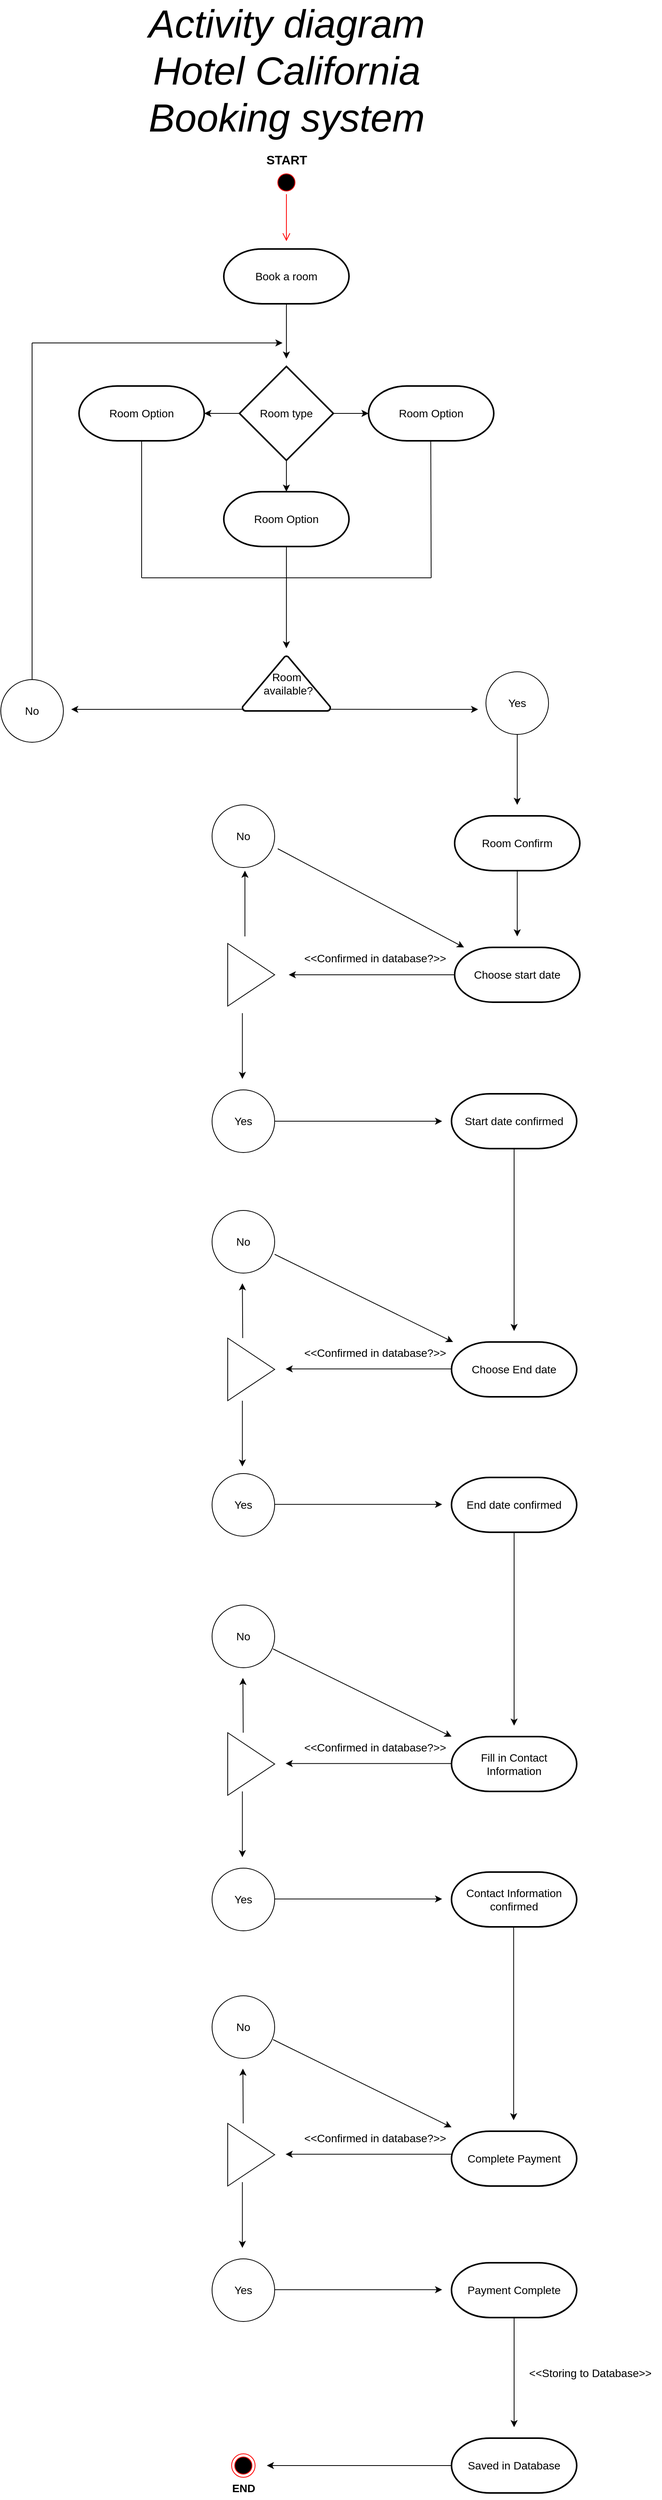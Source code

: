 <mxfile version="13.1.12"><diagram id="TKrbRZtK32vudvjhVAwU" name="Page-1"><mxGraphModel dx="2370" dy="1270" grid="1" gridSize="14" guides="1" tooltips="1" connect="1" arrows="1" fold="1" page="1" pageScale="1" pageWidth="827" pageHeight="1169" math="0" shadow="0"><root><mxCell id="0"/><mxCell id="1" parent="0"/><mxCell id="PyodRSVcLhtaq1fbMmun-1" value="&lt;font style=&quot;font-size: 50px&quot;&gt;&lt;i&gt;Activity diagram&lt;br&gt;Hotel California&lt;br&gt;Booking system&lt;br&gt;&lt;/i&gt;&lt;/font&gt;" style="text;html=1;align=center;verticalAlign=middle;resizable=0;points=[];autosize=1;" vertex="1" parent="1"><mxGeometry x="256" y="70" width="378" height="84" as="geometry"/></mxCell><mxCell id="PyodRSVcLhtaq1fbMmun-2" value="" style="ellipse;html=1;shape=startState;fillColor=#000000;strokeColor=#ff0000;" vertex="1" parent="1"><mxGeometry x="430" y="240" width="30" height="30" as="geometry"/></mxCell><mxCell id="PyodRSVcLhtaq1fbMmun-3" value="" style="edgeStyle=orthogonalEdgeStyle;html=1;verticalAlign=bottom;endArrow=open;endSize=8;strokeColor=#ff0000;" edge="1" source="PyodRSVcLhtaq1fbMmun-2" parent="1"><mxGeometry relative="1" as="geometry"><mxPoint x="445" y="330" as="targetPoint"/></mxGeometry></mxCell><mxCell id="PyodRSVcLhtaq1fbMmun-6" value="&lt;font style=&quot;font-size: 14px&quot;&gt;Book a room&lt;/font&gt;" style="strokeWidth=2;html=1;shape=mxgraph.flowchart.terminator;whiteSpace=wrap;" vertex="1" parent="1"><mxGeometry x="365" y="340" width="160" height="70" as="geometry"/></mxCell><mxCell id="PyodRSVcLhtaq1fbMmun-7" value="&lt;font style=&quot;font-size: 14px&quot;&gt;Room type&lt;/font&gt;" style="strokeWidth=2;html=1;shape=mxgraph.flowchart.decision;whiteSpace=wrap;" vertex="1" parent="1"><mxGeometry x="385" y="490" width="120" height="120" as="geometry"/></mxCell><mxCell id="PyodRSVcLhtaq1fbMmun-9" value="" style="endArrow=classic;html=1;exitX=0.5;exitY=1;exitDx=0;exitDy=0;exitPerimeter=0;" edge="1" parent="1" source="PyodRSVcLhtaq1fbMmun-6"><mxGeometry width="50" height="50" relative="1" as="geometry"><mxPoint x="390" y="540" as="sourcePoint"/><mxPoint x="445" y="480" as="targetPoint"/></mxGeometry></mxCell><mxCell id="PyodRSVcLhtaq1fbMmun-12" value="&lt;font style=&quot;font-size: 14px&quot;&gt;Room Option&lt;/font&gt;" style="strokeWidth=2;html=1;shape=mxgraph.flowchart.terminator;whiteSpace=wrap;" vertex="1" parent="1"><mxGeometry x="365" y="650" width="160" height="70" as="geometry"/></mxCell><mxCell id="PyodRSVcLhtaq1fbMmun-13" value="&lt;font style=&quot;font-size: 14px&quot;&gt;Room Option&lt;/font&gt;" style="strokeWidth=2;html=1;shape=mxgraph.flowchart.terminator;whiteSpace=wrap;" vertex="1" parent="1"><mxGeometry x="180" y="515" width="160" height="70" as="geometry"/></mxCell><mxCell id="PyodRSVcLhtaq1fbMmun-14" value="&lt;font style=&quot;font-size: 14px&quot;&gt;Room Option&lt;/font&gt;" style="strokeWidth=2;html=1;shape=mxgraph.flowchart.terminator;whiteSpace=wrap;" vertex="1" parent="1"><mxGeometry x="550" y="515" width="160" height="70" as="geometry"/></mxCell><mxCell id="PyodRSVcLhtaq1fbMmun-15" value="" style="endArrow=classic;html=1;exitX=0.5;exitY=1;exitDx=0;exitDy=0;exitPerimeter=0;entryX=0.5;entryY=0;entryDx=0;entryDy=0;entryPerimeter=0;" edge="1" parent="1" source="PyodRSVcLhtaq1fbMmun-7" target="PyodRSVcLhtaq1fbMmun-12"><mxGeometry width="50" height="50" relative="1" as="geometry"><mxPoint x="390" y="810" as="sourcePoint"/><mxPoint x="440" y="760" as="targetPoint"/></mxGeometry></mxCell><mxCell id="PyodRSVcLhtaq1fbMmun-17" value="" style="endArrow=none;html=1;exitX=0.5;exitY=1;exitDx=0;exitDy=0;exitPerimeter=0;" edge="1" parent="1" source="PyodRSVcLhtaq1fbMmun-13"><mxGeometry width="50" height="50" relative="1" as="geometry"><mxPoint x="390" y="810" as="sourcePoint"/><mxPoint x="260" y="760" as="targetPoint"/></mxGeometry></mxCell><mxCell id="PyodRSVcLhtaq1fbMmun-18" value="" style="endArrow=none;html=1;exitX=0.5;exitY=1;exitDx=0;exitDy=0;exitPerimeter=0;" edge="1" parent="1"><mxGeometry width="50" height="50" relative="1" as="geometry"><mxPoint x="629.5" y="585" as="sourcePoint"/><mxPoint x="630" y="760" as="targetPoint"/></mxGeometry></mxCell><mxCell id="PyodRSVcLhtaq1fbMmun-19" value="" style="endArrow=none;html=1;" edge="1" parent="1"><mxGeometry width="50" height="50" relative="1" as="geometry"><mxPoint x="260" y="760" as="sourcePoint"/><mxPoint x="440" y="760" as="targetPoint"/></mxGeometry></mxCell><mxCell id="PyodRSVcLhtaq1fbMmun-20" value="" style="endArrow=none;html=1;" edge="1" parent="1"><mxGeometry width="50" height="50" relative="1" as="geometry"><mxPoint x="440" y="760" as="sourcePoint"/><mxPoint x="630" y="760" as="targetPoint"/></mxGeometry></mxCell><mxCell id="PyodRSVcLhtaq1fbMmun-21" value="" style="endArrow=classic;html=1;exitX=0.5;exitY=1;exitDx=0;exitDy=0;exitPerimeter=0;" edge="1" parent="1" source="PyodRSVcLhtaq1fbMmun-12"><mxGeometry width="50" height="50" relative="1" as="geometry"><mxPoint x="430" y="820" as="sourcePoint"/><mxPoint x="445" y="850" as="targetPoint"/></mxGeometry></mxCell><mxCell id="PyodRSVcLhtaq1fbMmun-22" value="" style="endArrow=classic;html=1;exitX=1;exitY=0.5;exitDx=0;exitDy=0;exitPerimeter=0;entryX=0;entryY=0.5;entryDx=0;entryDy=0;entryPerimeter=0;" edge="1" parent="1" source="PyodRSVcLhtaq1fbMmun-7" target="PyodRSVcLhtaq1fbMmun-14"><mxGeometry width="50" height="50" relative="1" as="geometry"><mxPoint x="430" y="820" as="sourcePoint"/><mxPoint x="480" y="770" as="targetPoint"/></mxGeometry></mxCell><mxCell id="PyodRSVcLhtaq1fbMmun-23" value="" style="endArrow=classic;html=1;exitX=0;exitY=0.5;exitDx=0;exitDy=0;exitPerimeter=0;entryX=1;entryY=0.5;entryDx=0;entryDy=0;entryPerimeter=0;" edge="1" parent="1" source="PyodRSVcLhtaq1fbMmun-7" target="PyodRSVcLhtaq1fbMmun-13"><mxGeometry width="50" height="50" relative="1" as="geometry"><mxPoint x="430" y="820" as="sourcePoint"/><mxPoint x="480" y="770" as="targetPoint"/></mxGeometry></mxCell><mxCell id="PyodRSVcLhtaq1fbMmun-24" value="&lt;font style=&quot;font-size: 14px&quot;&gt;Room Confirm&lt;/font&gt;" style="strokeWidth=2;html=1;shape=mxgraph.flowchart.terminator;whiteSpace=wrap;" vertex="1" parent="1"><mxGeometry x="660" y="1064" width="160" height="70" as="geometry"/></mxCell><mxCell id="PyodRSVcLhtaq1fbMmun-27" value="&lt;font style=&quot;font-size: 14px&quot;&gt;Room&lt;br&gt;&amp;nbsp;available&lt;/font&gt;&lt;font style=&quot;font-size: 14px&quot;&gt;?&lt;/font&gt;" style="strokeWidth=2;html=1;shape=mxgraph.flowchart.extract_or_measurement;whiteSpace=wrap;" vertex="1" parent="1"><mxGeometry x="388.75" y="860" width="112.5" height="70" as="geometry"/></mxCell><mxCell id="PyodRSVcLhtaq1fbMmun-28" value="&lt;font style=&quot;font-size: 14px&quot;&gt;No&lt;/font&gt;" style="ellipse;whiteSpace=wrap;html=1;aspect=fixed;" vertex="1" parent="1"><mxGeometry x="80" y="890" width="80" height="80" as="geometry"/></mxCell><mxCell id="PyodRSVcLhtaq1fbMmun-29" value="" style="endArrow=classic;html=1;exitX=0.01;exitY=0.97;exitDx=0;exitDy=0;exitPerimeter=0;" edge="1" parent="1" source="PyodRSVcLhtaq1fbMmun-27"><mxGeometry width="50" height="50" relative="1" as="geometry"><mxPoint x="430" y="810" as="sourcePoint"/><mxPoint x="170" y="928" as="targetPoint"/></mxGeometry></mxCell><mxCell id="PyodRSVcLhtaq1fbMmun-30" value="" style="endArrow=none;html=1;exitX=0.5;exitY=0;exitDx=0;exitDy=0;" edge="1" parent="1" source="PyodRSVcLhtaq1fbMmun-28"><mxGeometry width="50" height="50" relative="1" as="geometry"><mxPoint x="430" y="810" as="sourcePoint"/><mxPoint x="120" y="460" as="targetPoint"/></mxGeometry></mxCell><mxCell id="PyodRSVcLhtaq1fbMmun-32" value="" style="endArrow=classic;html=1;" edge="1" parent="1"><mxGeometry width="50" height="50" relative="1" as="geometry"><mxPoint x="120" y="460" as="sourcePoint"/><mxPoint x="440" y="460" as="targetPoint"/></mxGeometry></mxCell><mxCell id="PyodRSVcLhtaq1fbMmun-35" value="&lt;font style=&quot;font-size: 14px&quot;&gt;Yes&lt;/font&gt;" style="ellipse;whiteSpace=wrap;html=1;aspect=fixed;" vertex="1" parent="1"><mxGeometry x="700" y="880" width="80" height="80" as="geometry"/></mxCell><mxCell id="PyodRSVcLhtaq1fbMmun-36" value="" style="endArrow=classic;html=1;exitX=0.99;exitY=0.97;exitDx=0;exitDy=0;exitPerimeter=0;" edge="1" parent="1" source="PyodRSVcLhtaq1fbMmun-27"><mxGeometry width="50" height="50" relative="1" as="geometry"><mxPoint x="430" y="810" as="sourcePoint"/><mxPoint x="690" y="928" as="targetPoint"/></mxGeometry></mxCell><mxCell id="PyodRSVcLhtaq1fbMmun-37" value="" style="endArrow=classic;html=1;exitX=0.5;exitY=1;exitDx=0;exitDy=0;" edge="1" parent="1" source="PyodRSVcLhtaq1fbMmun-35"><mxGeometry width="50" height="50" relative="1" as="geometry"><mxPoint x="434" y="974" as="sourcePoint"/><mxPoint x="740" y="1050" as="targetPoint"/></mxGeometry></mxCell><mxCell id="PyodRSVcLhtaq1fbMmun-41" value="&lt;font style=&quot;font-size: 14px&quot;&gt;Choose start date&lt;/font&gt;" style="strokeWidth=2;html=1;shape=mxgraph.flowchart.terminator;whiteSpace=wrap;" vertex="1" parent="1"><mxGeometry x="660" y="1232" width="160" height="70" as="geometry"/></mxCell><mxCell id="PyodRSVcLhtaq1fbMmun-42" value="" style="endArrow=classic;html=1;exitX=0.5;exitY=1;exitDx=0;exitDy=0;exitPerimeter=0;" edge="1" parent="1" source="PyodRSVcLhtaq1fbMmun-24"><mxGeometry width="50" height="50" relative="1" as="geometry"><mxPoint x="840" y="1212" as="sourcePoint"/><mxPoint x="740" y="1218" as="targetPoint"/></mxGeometry></mxCell><mxCell id="PyodRSVcLhtaq1fbMmun-44" value="" style="endArrow=classic;html=1;exitX=0;exitY=0.5;exitDx=0;exitDy=0;exitPerimeter=0;" edge="1" parent="1" source="PyodRSVcLhtaq1fbMmun-41"><mxGeometry width="50" height="50" relative="1" as="geometry"><mxPoint x="840" y="1366" as="sourcePoint"/><mxPoint x="448" y="1267" as="targetPoint"/></mxGeometry></mxCell><mxCell id="PyodRSVcLhtaq1fbMmun-45" value="&lt;font style=&quot;font-size: 14px&quot;&gt;&amp;lt;&amp;lt;Confirmed in database?&amp;gt;&amp;gt;&lt;/font&gt;" style="text;html=1;align=center;verticalAlign=middle;resizable=0;points=[];autosize=1;" vertex="1" parent="1"><mxGeometry x="460" y="1232" width="196" height="28" as="geometry"/></mxCell><mxCell id="PyodRSVcLhtaq1fbMmun-46" value="" style="triangle;whiteSpace=wrap;html=1;" vertex="1" parent="1"><mxGeometry x="370" y="1227" width="60" height="80" as="geometry"/></mxCell><mxCell id="PyodRSVcLhtaq1fbMmun-48" value="&lt;font style=&quot;font-size: 14px&quot;&gt;No&lt;/font&gt;" style="ellipse;whiteSpace=wrap;html=1;aspect=fixed;" vertex="1" parent="1"><mxGeometry x="350" y="1050" width="80" height="80" as="geometry"/></mxCell><mxCell id="PyodRSVcLhtaq1fbMmun-49" value="" style="endArrow=classic;html=1;" edge="1" parent="1"><mxGeometry width="50" height="50" relative="1" as="geometry"><mxPoint x="392" y="1218" as="sourcePoint"/><mxPoint x="392" y="1134" as="targetPoint"/></mxGeometry></mxCell><mxCell id="PyodRSVcLhtaq1fbMmun-50" value="" style="endArrow=classic;html=1;exitX=1.05;exitY=0.7;exitDx=0;exitDy=0;exitPerimeter=0;entryX=0.075;entryY=0;entryDx=0;entryDy=0;entryPerimeter=0;" edge="1" parent="1" source="PyodRSVcLhtaq1fbMmun-48" target="PyodRSVcLhtaq1fbMmun-41"><mxGeometry width="50" height="50" relative="1" as="geometry"><mxPoint x="840" y="1212" as="sourcePoint"/><mxPoint x="890" y="1162" as="targetPoint"/></mxGeometry></mxCell><mxCell id="PyodRSVcLhtaq1fbMmun-51" value="" style="endArrow=classic;html=1;" edge="1" parent="1"><mxGeometry width="50" height="50" relative="1" as="geometry"><mxPoint x="388.75" y="1316" as="sourcePoint"/><mxPoint x="388.75" y="1400" as="targetPoint"/></mxGeometry></mxCell><mxCell id="PyodRSVcLhtaq1fbMmun-52" value="&lt;font style=&quot;font-size: 14px&quot;&gt;Yes&lt;/font&gt;" style="ellipse;whiteSpace=wrap;html=1;aspect=fixed;" vertex="1" parent="1"><mxGeometry x="350" y="1414" width="80" height="80" as="geometry"/></mxCell><mxCell id="PyodRSVcLhtaq1fbMmun-53" value="" style="endArrow=classic;html=1;exitX=1;exitY=0.5;exitDx=0;exitDy=0;" edge="1" parent="1" source="PyodRSVcLhtaq1fbMmun-52"><mxGeometry width="50" height="50" relative="1" as="geometry"><mxPoint x="840" y="1366" as="sourcePoint"/><mxPoint x="644" y="1454" as="targetPoint"/></mxGeometry></mxCell><mxCell id="PyodRSVcLhtaq1fbMmun-54" value="&lt;font style=&quot;font-size: 14px&quot;&gt;Start date confirmed&lt;/font&gt;" style="strokeWidth=2;html=1;shape=mxgraph.flowchart.terminator;whiteSpace=wrap;" vertex="1" parent="1"><mxGeometry x="656" y="1419" width="160" height="70" as="geometry"/></mxCell><mxCell id="PyodRSVcLhtaq1fbMmun-55" value="&lt;font style=&quot;font-size: 14px&quot;&gt;Choose End date&lt;/font&gt;" style="strokeWidth=2;html=1;shape=mxgraph.flowchart.terminator;whiteSpace=wrap;" vertex="1" parent="1"><mxGeometry x="656" y="1736" width="160" height="70" as="geometry"/></mxCell><mxCell id="PyodRSVcLhtaq1fbMmun-56" value="" style="endArrow=classic;html=1;exitX=0.5;exitY=1;exitDx=0;exitDy=0;exitPerimeter=0;" edge="1" parent="1" source="PyodRSVcLhtaq1fbMmun-54"><mxGeometry width="50" height="50" relative="1" as="geometry"><mxPoint x="840" y="1534" as="sourcePoint"/><mxPoint x="736" y="1722" as="targetPoint"/></mxGeometry></mxCell><mxCell id="PyodRSVcLhtaq1fbMmun-57" value="" style="endArrow=classic;html=1;exitX=0;exitY=0.5;exitDx=0;exitDy=0;exitPerimeter=0;" edge="1" parent="1"><mxGeometry width="50" height="50" relative="1" as="geometry"><mxPoint x="656" y="1770.41" as="sourcePoint"/><mxPoint x="444" y="1770.41" as="targetPoint"/></mxGeometry></mxCell><mxCell id="PyodRSVcLhtaq1fbMmun-58" value="&lt;font style=&quot;font-size: 14px&quot;&gt;&amp;lt;&amp;lt;Confirmed in database?&amp;gt;&amp;gt;&lt;/font&gt;" style="text;html=1;align=center;verticalAlign=middle;resizable=0;points=[];autosize=1;" vertex="1" parent="1"><mxGeometry x="460" y="1736" width="196" height="28" as="geometry"/></mxCell><mxCell id="PyodRSVcLhtaq1fbMmun-59" value="" style="triangle;whiteSpace=wrap;html=1;" vertex="1" parent="1"><mxGeometry x="370" y="1731" width="60" height="80" as="geometry"/></mxCell><mxCell id="PyodRSVcLhtaq1fbMmun-60" value="" style="endArrow=classic;html=1;" edge="1" parent="1"><mxGeometry width="50" height="50" relative="1" as="geometry"><mxPoint x="389.16" y="1731" as="sourcePoint"/><mxPoint x="388.75" y="1661" as="targetPoint"/></mxGeometry></mxCell><mxCell id="PyodRSVcLhtaq1fbMmun-61" value="&lt;font style=&quot;font-size: 14px&quot;&gt;No&lt;/font&gt;" style="ellipse;whiteSpace=wrap;html=1;aspect=fixed;" vertex="1" parent="1"><mxGeometry x="350" y="1568" width="80" height="80" as="geometry"/></mxCell><mxCell id="PyodRSVcLhtaq1fbMmun-62" value="" style="endArrow=classic;html=1;exitX=1.05;exitY=0.7;exitDx=0;exitDy=0;exitPerimeter=0;" edge="1" parent="1"><mxGeometry width="50" height="50" relative="1" as="geometry"><mxPoint x="430" y="1624.0" as="sourcePoint"/><mxPoint x="658" y="1736" as="targetPoint"/></mxGeometry></mxCell><mxCell id="PyodRSVcLhtaq1fbMmun-63" value="" style="endArrow=classic;html=1;" edge="1" parent="1"><mxGeometry width="50" height="50" relative="1" as="geometry"><mxPoint x="388.75" y="1811" as="sourcePoint"/><mxPoint x="388.75" y="1895" as="targetPoint"/></mxGeometry></mxCell><mxCell id="PyodRSVcLhtaq1fbMmun-64" value="&lt;font style=&quot;font-size: 14px&quot;&gt;Yes&lt;/font&gt;" style="ellipse;whiteSpace=wrap;html=1;aspect=fixed;" vertex="1" parent="1"><mxGeometry x="350" y="1904" width="80" height="80" as="geometry"/></mxCell><mxCell id="PyodRSVcLhtaq1fbMmun-65" value="" style="endArrow=classic;html=1;exitX=1;exitY=0.5;exitDx=0;exitDy=0;" edge="1" parent="1"><mxGeometry width="50" height="50" relative="1" as="geometry"><mxPoint x="430.0" y="1943.41" as="sourcePoint"/><mxPoint x="644" y="1943.41" as="targetPoint"/></mxGeometry></mxCell><mxCell id="PyodRSVcLhtaq1fbMmun-66" value="&lt;font style=&quot;font-size: 14px&quot;&gt;End date confirmed&lt;/font&gt;" style="strokeWidth=2;html=1;shape=mxgraph.flowchart.terminator;whiteSpace=wrap;" vertex="1" parent="1"><mxGeometry x="656" y="1909" width="160" height="70" as="geometry"/></mxCell><mxCell id="PyodRSVcLhtaq1fbMmun-67" value="&lt;font style=&quot;font-size: 14px&quot;&gt;Fill in Contact&lt;br&gt;Information&lt;/font&gt;" style="strokeWidth=2;html=1;shape=mxgraph.flowchart.terminator;whiteSpace=wrap;" vertex="1" parent="1"><mxGeometry x="656" y="2240" width="160" height="70" as="geometry"/></mxCell><mxCell id="PyodRSVcLhtaq1fbMmun-68" value="" style="endArrow=classic;html=1;exitX=0.5;exitY=1;exitDx=0;exitDy=0;exitPerimeter=0;" edge="1" parent="1" source="PyodRSVcLhtaq1fbMmun-66"><mxGeometry width="50" height="50" relative="1" as="geometry"><mxPoint x="658" y="2108" as="sourcePoint"/><mxPoint x="736" y="2226" as="targetPoint"/></mxGeometry></mxCell><mxCell id="PyodRSVcLhtaq1fbMmun-69" value="" style="endArrow=classic;html=1;exitX=0;exitY=0.5;exitDx=0;exitDy=0;exitPerimeter=0;" edge="1" parent="1"><mxGeometry width="50" height="50" relative="1" as="geometry"><mxPoint x="656" y="2274.41" as="sourcePoint"/><mxPoint x="444" y="2274.41" as="targetPoint"/></mxGeometry></mxCell><mxCell id="PyodRSVcLhtaq1fbMmun-70" value="&lt;font style=&quot;font-size: 14px&quot;&gt;&amp;lt;&amp;lt;Confirmed in database?&amp;gt;&amp;gt;&lt;/font&gt;" style="text;html=1;align=center;verticalAlign=middle;resizable=0;points=[];autosize=1;" vertex="1" parent="1"><mxGeometry x="460" y="2240" width="196" height="28" as="geometry"/></mxCell><mxCell id="PyodRSVcLhtaq1fbMmun-71" value="" style="triangle;whiteSpace=wrap;html=1;" vertex="1" parent="1"><mxGeometry x="370" y="2235" width="60" height="80" as="geometry"/></mxCell><mxCell id="PyodRSVcLhtaq1fbMmun-72" value="" style="endArrow=classic;html=1;" edge="1" parent="1"><mxGeometry width="50" height="50" relative="1" as="geometry"><mxPoint x="389.82" y="2235" as="sourcePoint"/><mxPoint x="389.41" y="2165" as="targetPoint"/></mxGeometry></mxCell><mxCell id="PyodRSVcLhtaq1fbMmun-73" value="" style="endArrow=classic;html=1;" edge="1" parent="1"><mxGeometry width="50" height="50" relative="1" as="geometry"><mxPoint x="388.75" y="2310" as="sourcePoint"/><mxPoint x="388.75" y="2394" as="targetPoint"/></mxGeometry></mxCell><mxCell id="PyodRSVcLhtaq1fbMmun-74" value="&lt;font style=&quot;font-size: 14px&quot;&gt;No&lt;/font&gt;" style="ellipse;whiteSpace=wrap;html=1;aspect=fixed;" vertex="1" parent="1"><mxGeometry x="350" y="2072" width="80" height="80" as="geometry"/></mxCell><mxCell id="PyodRSVcLhtaq1fbMmun-75" value="" style="endArrow=classic;html=1;exitX=1.05;exitY=0.7;exitDx=0;exitDy=0;exitPerimeter=0;" edge="1" parent="1"><mxGeometry width="50" height="50" relative="1" as="geometry"><mxPoint x="428" y="2128" as="sourcePoint"/><mxPoint x="656" y="2240" as="targetPoint"/></mxGeometry></mxCell><mxCell id="PyodRSVcLhtaq1fbMmun-76" value="&lt;font style=&quot;font-size: 14px&quot;&gt;Yes&lt;/font&gt;" style="ellipse;whiteSpace=wrap;html=1;aspect=fixed;" vertex="1" parent="1"><mxGeometry x="350" y="2408" width="80" height="80" as="geometry"/></mxCell><mxCell id="PyodRSVcLhtaq1fbMmun-78" value="" style="endArrow=classic;html=1;exitX=1;exitY=0.5;exitDx=0;exitDy=0;" edge="1" parent="1"><mxGeometry width="50" height="50" relative="1" as="geometry"><mxPoint x="430.0" y="2447.41" as="sourcePoint"/><mxPoint x="644" y="2447.41" as="targetPoint"/></mxGeometry></mxCell><mxCell id="PyodRSVcLhtaq1fbMmun-79" value="&lt;font style=&quot;font-size: 14px&quot;&gt;Contact Information confirmed&lt;/font&gt;" style="strokeWidth=2;html=1;shape=mxgraph.flowchart.terminator;whiteSpace=wrap;" vertex="1" parent="1"><mxGeometry x="656" y="2413" width="160" height="70" as="geometry"/></mxCell><mxCell id="PyodRSVcLhtaq1fbMmun-80" value="" style="endArrow=classic;html=1;exitX=0.5;exitY=1;exitDx=0;exitDy=0;exitPerimeter=0;" edge="1" parent="1"><mxGeometry width="50" height="50" relative="1" as="geometry"><mxPoint x="735.41" y="2483" as="sourcePoint"/><mxPoint x="735.41" y="2730" as="targetPoint"/></mxGeometry></mxCell><mxCell id="PyodRSVcLhtaq1fbMmun-81" value="&lt;font style=&quot;font-size: 14px&quot;&gt;Complete Payment&lt;/font&gt;" style="strokeWidth=2;html=1;shape=mxgraph.flowchart.terminator;whiteSpace=wrap;" vertex="1" parent="1"><mxGeometry x="656" y="2744" width="160" height="70" as="geometry"/></mxCell><mxCell id="PyodRSVcLhtaq1fbMmun-91" value="" style="endArrow=classic;html=1;exitX=0;exitY=0.5;exitDx=0;exitDy=0;exitPerimeter=0;" edge="1" parent="1"><mxGeometry width="50" height="50" relative="1" as="geometry"><mxPoint x="656" y="2773.41" as="sourcePoint"/><mxPoint x="444" y="2773.41" as="targetPoint"/></mxGeometry></mxCell><mxCell id="PyodRSVcLhtaq1fbMmun-92" value="&lt;font style=&quot;font-size: 14px&quot;&gt;&amp;lt;&amp;lt;Confirmed in database?&amp;gt;&amp;gt;&lt;/font&gt;" style="text;html=1;align=center;verticalAlign=middle;resizable=0;points=[];autosize=1;" vertex="1" parent="1"><mxGeometry x="460" y="2739" width="196" height="28" as="geometry"/></mxCell><mxCell id="PyodRSVcLhtaq1fbMmun-93" value="" style="triangle;whiteSpace=wrap;html=1;" vertex="1" parent="1"><mxGeometry x="370" y="2734" width="60" height="80" as="geometry"/></mxCell><mxCell id="PyodRSVcLhtaq1fbMmun-94" value="" style="endArrow=classic;html=1;" edge="1" parent="1"><mxGeometry width="50" height="50" relative="1" as="geometry"><mxPoint x="389.82" y="2734" as="sourcePoint"/><mxPoint x="389.41" y="2664" as="targetPoint"/></mxGeometry></mxCell><mxCell id="PyodRSVcLhtaq1fbMmun-95" value="" style="endArrow=classic;html=1;" edge="1" parent="1"><mxGeometry width="50" height="50" relative="1" as="geometry"><mxPoint x="388.75" y="2809" as="sourcePoint"/><mxPoint x="388.75" y="2893" as="targetPoint"/></mxGeometry></mxCell><mxCell id="PyodRSVcLhtaq1fbMmun-96" value="&lt;font style=&quot;font-size: 14px&quot;&gt;No&lt;/font&gt;" style="ellipse;whiteSpace=wrap;html=1;aspect=fixed;" vertex="1" parent="1"><mxGeometry x="350" y="2571" width="80" height="80" as="geometry"/></mxCell><mxCell id="PyodRSVcLhtaq1fbMmun-97" value="" style="endArrow=classic;html=1;exitX=1.05;exitY=0.7;exitDx=0;exitDy=0;exitPerimeter=0;" edge="1" parent="1"><mxGeometry width="50" height="50" relative="1" as="geometry"><mxPoint x="428" y="2627" as="sourcePoint"/><mxPoint x="656" y="2739" as="targetPoint"/></mxGeometry></mxCell><mxCell id="PyodRSVcLhtaq1fbMmun-98" value="&lt;font style=&quot;font-size: 14px&quot;&gt;Yes&lt;/font&gt;" style="ellipse;whiteSpace=wrap;html=1;aspect=fixed;" vertex="1" parent="1"><mxGeometry x="350" y="2907" width="80" height="80" as="geometry"/></mxCell><mxCell id="PyodRSVcLhtaq1fbMmun-99" value="" style="endArrow=classic;html=1;exitX=1;exitY=0.5;exitDx=0;exitDy=0;" edge="1" parent="1"><mxGeometry width="50" height="50" relative="1" as="geometry"><mxPoint x="430.0" y="2946.41" as="sourcePoint"/><mxPoint x="644" y="2946.41" as="targetPoint"/></mxGeometry></mxCell><mxCell id="PyodRSVcLhtaq1fbMmun-100" value="&lt;font style=&quot;font-size: 14px&quot;&gt;Payment Complete&lt;/font&gt;" style="strokeWidth=2;html=1;shape=mxgraph.flowchart.terminator;whiteSpace=wrap;" vertex="1" parent="1"><mxGeometry x="656" y="2912" width="160" height="70" as="geometry"/></mxCell><mxCell id="PyodRSVcLhtaq1fbMmun-101" value="&lt;font style=&quot;font-size: 14px&quot;&gt;Saved in Database&lt;/font&gt;" style="strokeWidth=2;html=1;shape=mxgraph.flowchart.terminator;whiteSpace=wrap;" vertex="1" parent="1"><mxGeometry x="656" y="3136" width="160" height="70" as="geometry"/></mxCell><mxCell id="PyodRSVcLhtaq1fbMmun-102" value="" style="endArrow=classic;html=1;exitX=0.5;exitY=1;exitDx=0;exitDy=0;exitPerimeter=0;" edge="1" parent="1" source="PyodRSVcLhtaq1fbMmun-100"><mxGeometry width="50" height="50" relative="1" as="geometry"><mxPoint x="658" y="3004" as="sourcePoint"/><mxPoint x="736" y="3122" as="targetPoint"/></mxGeometry></mxCell><mxCell id="PyodRSVcLhtaq1fbMmun-103" value="&lt;font style=&quot;font-size: 14px&quot;&gt;&amp;lt;&amp;lt;Storing to Database&amp;gt;&amp;gt;&lt;/font&gt;" style="text;html=1;align=center;verticalAlign=middle;resizable=0;points=[];autosize=1;" vertex="1" parent="1"><mxGeometry x="742" y="3039" width="182" height="28" as="geometry"/></mxCell><mxCell id="PyodRSVcLhtaq1fbMmun-104" value="" style="ellipse;html=1;shape=endState;fillColor=#000000;strokeColor=#ff0000;" vertex="1" parent="1"><mxGeometry x="375" y="3156" width="30" height="30" as="geometry"/></mxCell><mxCell id="PyodRSVcLhtaq1fbMmun-105" value="" style="endArrow=classic;html=1;exitX=0;exitY=0.5;exitDx=0;exitDy=0;exitPerimeter=0;" edge="1" parent="1" source="PyodRSVcLhtaq1fbMmun-101"><mxGeometry width="50" height="50" relative="1" as="geometry"><mxPoint x="658" y="3158" as="sourcePoint"/><mxPoint x="420" y="3171" as="targetPoint"/></mxGeometry></mxCell><mxCell id="PyodRSVcLhtaq1fbMmun-106" value="&lt;font style=&quot;font-size: 16px&quot;&gt;&lt;b&gt;START&lt;/b&gt;&lt;/font&gt;" style="text;html=1;align=center;verticalAlign=middle;resizable=0;points=[];autosize=1;" vertex="1" parent="1"><mxGeometry x="410" y="212" width="70" height="28" as="geometry"/></mxCell><mxCell id="PyodRSVcLhtaq1fbMmun-107" value="&lt;b&gt;&lt;font style=&quot;font-size: 14px&quot;&gt;END&lt;/font&gt;&lt;/b&gt;" style="text;html=1;align=center;verticalAlign=middle;resizable=0;points=[];autosize=1;" vertex="1" parent="1"><mxGeometry x="362" y="3186" width="56" height="28" as="geometry"/></mxCell></root></mxGraphModel></diagram></mxfile>